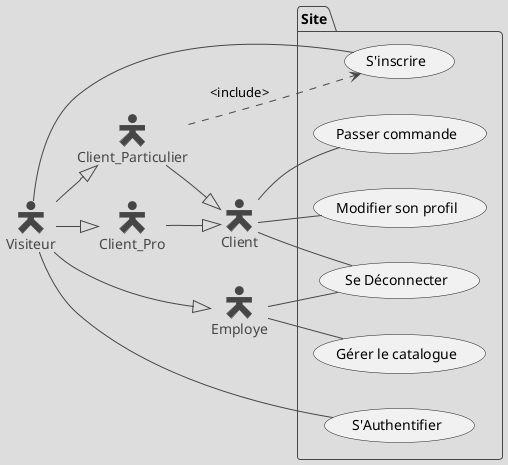 @startuml VG catalogue
!theme toy
skinparam actorStyle hollow
skinparam ranksep 20
left to right direction

actor Visiteur as v
actor Employe as e
actor Client as c
actor Client_Particulier as part
actor Client_Pro as pro

package Site {

  usecase "S'inscrire" as UC1
  usecase "S'Authentifier" as UC2
  usecase "Se Déconnecter" as UC3
  usecase "Modifier son profil" as UC4
  usecase "Gérer le catalogue" as UC5
  usecase "Passer commande" as UC6

}

v -- UC1
v -- UC2
v --|> e
v --|> part
v --|> pro

c -- UC3
c -- UC4
c -- UC6

e -- UC3
e -- UC5

part --|> c
part .> UC1 : <include>

pro --|> c

@enduml



